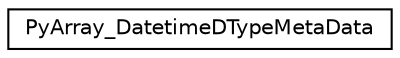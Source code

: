 digraph "Graphical Class Hierarchy"
{
 // LATEX_PDF_SIZE
  edge [fontname="Helvetica",fontsize="10",labelfontname="Helvetica",labelfontsize="10"];
  node [fontname="Helvetica",fontsize="10",shape=record];
  rankdir="LR";
  Node0 [label="PyArray_DatetimeDTypeMetaData",height=0.2,width=0.4,color="black", fillcolor="white", style="filled",URL="$structPyArray__DatetimeDTypeMetaData.html",tooltip=" "];
}
